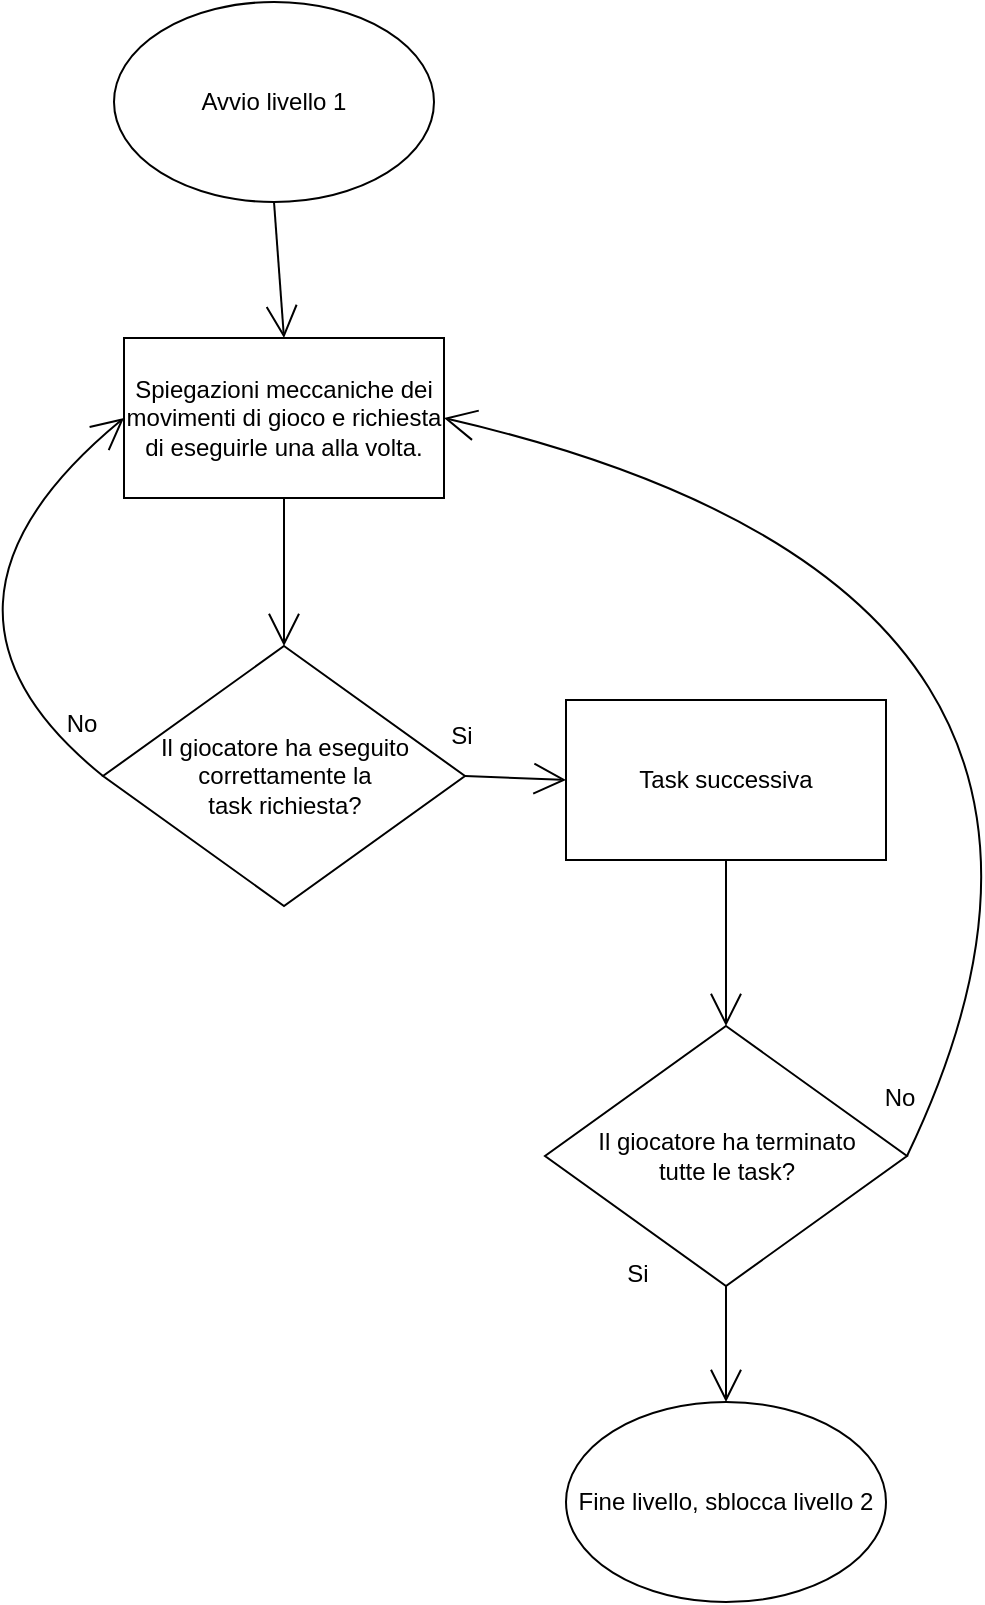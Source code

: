 <mxfile version="18.0.4" type="device"><diagram id="NWWPmYmxUIyY0qUSjtRS" name="Page-1"><mxGraphModel dx="1422" dy="1102" grid="0" gridSize="10" guides="1" tooltips="1" connect="1" arrows="1" fold="1" page="0" pageScale="1" pageWidth="827" pageHeight="1169" math="0" shadow="0"><root><mxCell id="0"/><mxCell id="1" parent="0"/><mxCell id="93zQR50MocHav7xVQxxG-4" value="" style="edgeStyle=none;curved=1;rounded=0;orthogonalLoop=1;jettySize=auto;html=1;endArrow=open;startSize=14;endSize=14;sourcePerimeterSpacing=8;targetPerimeterSpacing=8;entryX=0.5;entryY=0;entryDx=0;entryDy=0;exitX=0.5;exitY=1;exitDx=0;exitDy=0;" parent="1" source="93zQR50MocHav7xVQxxG-3" target="qMOc94WAQccJYfBzVjtq-21" edge="1"><mxGeometry relative="1" as="geometry"><mxPoint x="212" y="157" as="targetPoint"/></mxGeometry></mxCell><mxCell id="93zQR50MocHav7xVQxxG-3" value="Avvio livello 1" style="ellipse;whiteSpace=wrap;html=1;hachureGap=4;" parent="1" vertex="1"><mxGeometry x="132" y="-11" width="160" height="100" as="geometry"/></mxCell><mxCell id="qMOc94WAQccJYfBzVjtq-20" value="Fine livello, sblocca livello 2" style="ellipse;whiteSpace=wrap;html=1;hachureGap=4;fontSize=12;" parent="1" vertex="1"><mxGeometry x="358" y="689" width="160" height="100" as="geometry"/></mxCell><mxCell id="qMOc94WAQccJYfBzVjtq-21" value="Spiegazioni meccaniche dei movimenti di gioco e richiesta di eseguirle una alla volta." style="rounded=0;whiteSpace=wrap;html=1;hachureGap=4;fontSize=12;" parent="1" vertex="1"><mxGeometry x="137" y="157" width="160" height="80" as="geometry"/></mxCell><mxCell id="qMOc94WAQccJYfBzVjtq-22" value="Il giocatore ha eseguito correttamente la &lt;br&gt;task richiesta?" style="rhombus;whiteSpace=wrap;html=1;hachureGap=4;fontSize=12;" parent="1" vertex="1"><mxGeometry x="126.5" y="311" width="181" height="130" as="geometry"/></mxCell><mxCell id="qMOc94WAQccJYfBzVjtq-23" value="" style="edgeStyle=none;orthogonalLoop=1;jettySize=auto;html=1;rounded=0;fontSize=12;endArrow=open;startSize=14;endSize=14;sourcePerimeterSpacing=8;targetPerimeterSpacing=8;curved=1;exitX=0.5;exitY=1;exitDx=0;exitDy=0;entryX=0.5;entryY=0;entryDx=0;entryDy=0;" parent="1" source="qMOc94WAQccJYfBzVjtq-21" target="qMOc94WAQccJYfBzVjtq-22" edge="1"><mxGeometry width="120" relative="1" as="geometry"><mxPoint x="368" y="81" as="sourcePoint"/><mxPoint x="488" y="81" as="targetPoint"/><Array as="points"/></mxGeometry></mxCell><mxCell id="qMOc94WAQccJYfBzVjtq-24" value="" style="edgeStyle=none;orthogonalLoop=1;jettySize=auto;html=1;rounded=0;fontSize=12;endArrow=open;startSize=14;endSize=14;sourcePerimeterSpacing=8;targetPerimeterSpacing=8;curved=1;exitX=1;exitY=0.5;exitDx=0;exitDy=0;entryX=0;entryY=0.5;entryDx=0;entryDy=0;" parent="1" source="qMOc94WAQccJYfBzVjtq-22" target="qMOc94WAQccJYfBzVjtq-27" edge="1"><mxGeometry width="120" relative="1" as="geometry"><mxPoint x="368" y="81" as="sourcePoint"/><mxPoint x="402" y="378" as="targetPoint"/><Array as="points"/></mxGeometry></mxCell><mxCell id="qMOc94WAQccJYfBzVjtq-25" value="Si" style="text;strokeColor=none;fillColor=none;html=1;align=center;verticalAlign=middle;whiteSpace=wrap;rounded=0;hachureGap=4;fontSize=12;" parent="1" vertex="1"><mxGeometry x="276" y="341" width="60" height="30" as="geometry"/></mxCell><mxCell id="qMOc94WAQccJYfBzVjtq-26" value="No" style="text;strokeColor=none;fillColor=none;html=1;align=center;verticalAlign=middle;whiteSpace=wrap;rounded=0;hachureGap=4;fontSize=12;" parent="1" vertex="1"><mxGeometry x="86" y="335" width="60" height="30" as="geometry"/></mxCell><mxCell id="qMOc94WAQccJYfBzVjtq-27" value="Task successiva" style="rounded=0;whiteSpace=wrap;html=1;hachureGap=4;fontSize=12;" parent="1" vertex="1"><mxGeometry x="358" y="338" width="160" height="80" as="geometry"/></mxCell><mxCell id="qMOc94WAQccJYfBzVjtq-28" value="Il giocatore ha terminato&lt;br&gt;tutte le task?" style="rhombus;whiteSpace=wrap;html=1;hachureGap=4;fontSize=12;" parent="1" vertex="1"><mxGeometry x="347.5" y="501" width="181" height="130" as="geometry"/></mxCell><mxCell id="qMOc94WAQccJYfBzVjtq-29" value="" style="edgeStyle=none;orthogonalLoop=1;jettySize=auto;html=1;rounded=0;fontSize=12;endArrow=open;startSize=14;endSize=14;sourcePerimeterSpacing=8;targetPerimeterSpacing=8;curved=1;exitX=0.5;exitY=1;exitDx=0;exitDy=0;entryX=0.5;entryY=0;entryDx=0;entryDy=0;" parent="1" source="qMOc94WAQccJYfBzVjtq-27" target="qMOc94WAQccJYfBzVjtq-28" edge="1"><mxGeometry width="120" relative="1" as="geometry"><mxPoint x="506" y="206" as="sourcePoint"/><mxPoint x="626" y="206" as="targetPoint"/><Array as="points"/></mxGeometry></mxCell><mxCell id="qMOc94WAQccJYfBzVjtq-30" value="No" style="text;strokeColor=none;fillColor=none;html=1;align=center;verticalAlign=middle;whiteSpace=wrap;rounded=0;hachureGap=4;fontSize=12;" parent="1" vertex="1"><mxGeometry x="495" y="522" width="60" height="30" as="geometry"/></mxCell><mxCell id="qMOc94WAQccJYfBzVjtq-31" value="" style="edgeStyle=none;orthogonalLoop=1;jettySize=auto;html=1;rounded=0;fontSize=12;endArrow=open;startSize=14;endSize=14;sourcePerimeterSpacing=8;targetPerimeterSpacing=8;curved=1;exitX=1;exitY=0.5;exitDx=0;exitDy=0;entryX=1;entryY=0.5;entryDx=0;entryDy=0;" parent="1" source="qMOc94WAQccJYfBzVjtq-28" target="qMOc94WAQccJYfBzVjtq-21" edge="1"><mxGeometry width="120" relative="1" as="geometry"><mxPoint x="232" y="378" as="sourcePoint"/><mxPoint x="352" y="378" as="targetPoint"/><Array as="points"><mxPoint x="665" y="282"/></Array></mxGeometry></mxCell><mxCell id="qMOc94WAQccJYfBzVjtq-32" value="" style="edgeStyle=none;orthogonalLoop=1;jettySize=auto;html=1;rounded=0;fontSize=12;endArrow=open;startSize=14;endSize=14;sourcePerimeterSpacing=8;targetPerimeterSpacing=8;curved=1;exitX=0;exitY=0.5;exitDx=0;exitDy=0;entryX=0;entryY=0.5;entryDx=0;entryDy=0;" parent="1" source="qMOc94WAQccJYfBzVjtq-22" target="qMOc94WAQccJYfBzVjtq-21" edge="1"><mxGeometry width="120" relative="1" as="geometry"><mxPoint x="232" y="378" as="sourcePoint"/><mxPoint x="352" y="378" as="targetPoint"/><Array as="points"><mxPoint x="22" y="292"/></Array></mxGeometry></mxCell><mxCell id="qMOc94WAQccJYfBzVjtq-34" value="Si" style="text;strokeColor=none;fillColor=none;html=1;align=center;verticalAlign=middle;whiteSpace=wrap;rounded=0;hachureGap=4;fontSize=12;" parent="1" vertex="1"><mxGeometry x="364" y="610" width="60" height="30" as="geometry"/></mxCell><mxCell id="qMOc94WAQccJYfBzVjtq-35" value="" style="edgeStyle=none;orthogonalLoop=1;jettySize=auto;html=1;rounded=0;fontSize=12;endArrow=open;startSize=14;endSize=14;sourcePerimeterSpacing=8;targetPerimeterSpacing=8;curved=1;exitX=0.5;exitY=1;exitDx=0;exitDy=0;entryX=0.5;entryY=0;entryDx=0;entryDy=0;" parent="1" source="qMOc94WAQccJYfBzVjtq-28" target="qMOc94WAQccJYfBzVjtq-20" edge="1"><mxGeometry width="120" relative="1" as="geometry"><mxPoint x="139" y="503" as="sourcePoint"/><mxPoint x="259" y="503" as="targetPoint"/><Array as="points"/></mxGeometry></mxCell></root></mxGraphModel></diagram></mxfile>